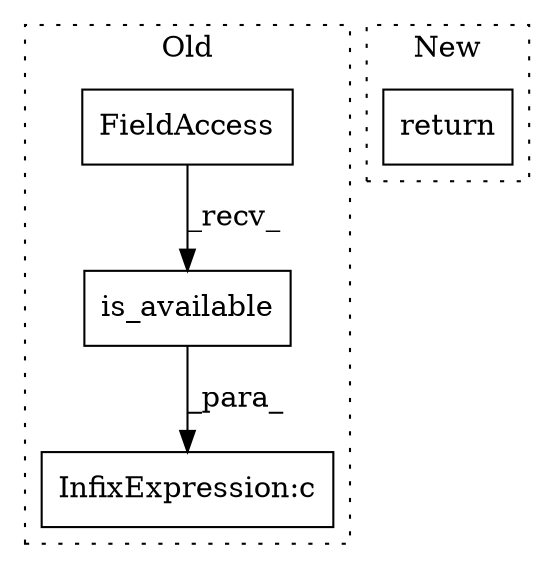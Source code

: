 digraph G {
subgraph cluster0 {
1 [label="is_available" a="32" s="1526" l="14" shape="box"];
3 [label="FieldAccess" a="22" s="1508" l="17" shape="box"];
4 [label="InfixExpression:c" a="27" s="1540" l="4" shape="box"];
label = "Old";
style="dotted";
}
subgraph cluster1 {
2 [label="return" a="41" s="8877" l="7" shape="box"];
label = "New";
style="dotted";
}
1 -> 4 [label="_para_"];
3 -> 1 [label="_recv_"];
}